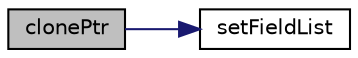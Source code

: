 digraph "clonePtr"
{
 // LATEX_PDF_SIZE
  edge [fontname="Helvetica",fontsize="10",labelfontname="Helvetica",labelfontsize="10"];
  node [fontname="Helvetica",fontsize="10",shape=record];
  rankdir="LR";
  Node1 [label="clonePtr",height=0.2,width=0.4,color="black", fillcolor="grey75", style="filled", fontcolor="black",tooltip=" "];
  Node1 -> Node2 [color="midnightblue",fontsize="10",style="solid",fontname="Helvetica"];
  Node2 [label="setFieldList",height=0.2,width=0.4,color="black", fillcolor="white", style="filled",URL="$classpFlow_1_1setFieldList.html#aa69848b595397b66f2be84cd1424cae1",tooltip=" "];
}
